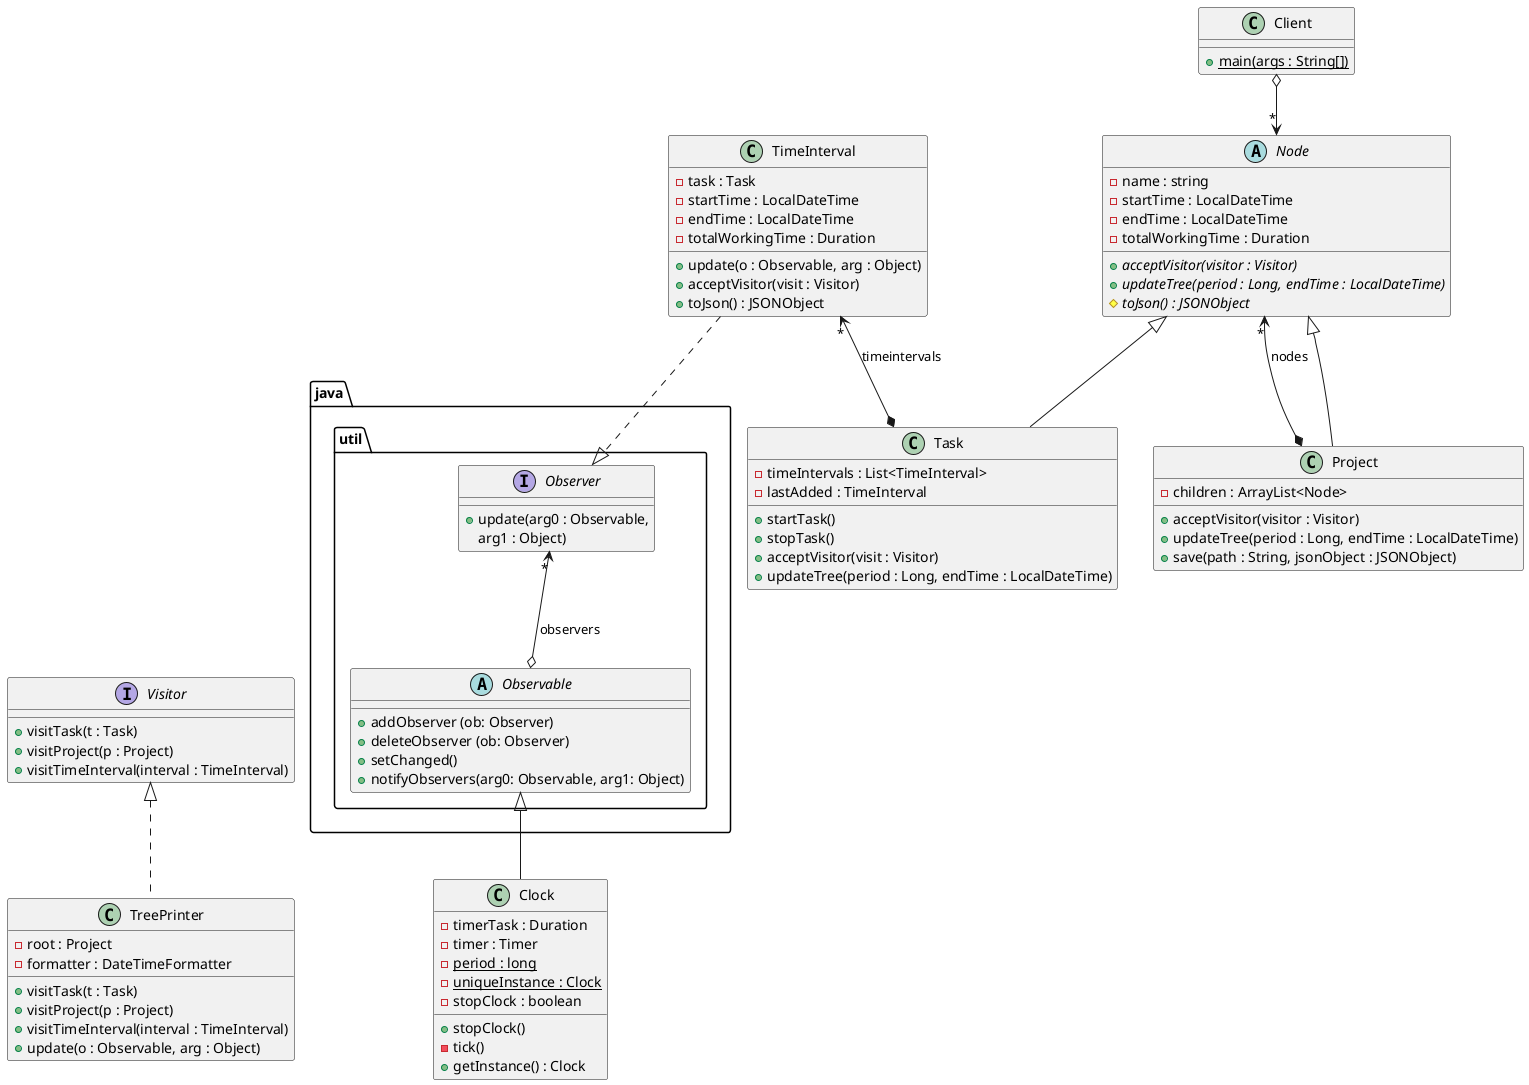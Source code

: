 @startuml

class Project extends Node{
    -children : ArrayList<Node>
    +acceptVisitor(visitor : Visitor)
    +updateTree(period : Long, endTime : LocalDateTime)
    +save(path : String, jsonObject : JSONObject)
}

abstract class Node {
    -name : string
    -startTime : LocalDateTime
    -endTime : LocalDateTime
    -totalWorkingTime : Duration
    +{abstract} acceptVisitor(visitor : Visitor)
    +{abstract} updateTree(period : Long, endTime : LocalDateTime)
    #{abstract} toJson() : JSONObject
}

class Task extends Node{
    -timeIntervals : List<TimeInterval>
    -lastAdded : TimeInterval
    +startTask()
    +stopTask()
    +acceptVisitor(visit : Visitor)
    +updateTree(period : Long, endTime : LocalDateTime)

}

class Client {
+ {static}main(args : String[])
}

class TimeInterval {
    -task : Task
    -startTime : LocalDateTime
    -endTime : LocalDateTime
    -totalWorkingTime : Duration
    +update(o : Observable, arg : Object)
    +acceptVisitor(visit : Visitor)
    +toJson() : JSONObject
}
package java.util <<Folder>> {
    interface Observer{
        +update(arg0 : Observable,
        arg1 : Object)
    }
    abstract class Observable{
        +addObserver (ob: Observer)
        +deleteObserver (ob: Observer)
        +setChanged()
        +notifyObservers(arg0: Observable, arg1: Object)
    }
}

class Clock{
    -timerTask : Duration
    -timer : Timer
    -{static}period : long
    -{static}uniqueInstance : Clock
    -stopClock : boolean
    +stopClock()
    -tick()
    +getInstance() : Clock
}

interface Visitor {
    +visitTask(t : Task)
    +visitProject(p : Project)
    +visitTimeInterval(interval : TimeInterval)
}
class TreePrinter implements Visitor{
     -root : Project
     -formatter : DateTimeFormatter
     +visitTask(t : Task)
     +visitProject(p : Project)
     +visitTimeInterval(interval : TimeInterval)
     +update(o : Observable, arg : Object)
}
Visitor -[hidden]right- Observable
Node <--* Project : "*" nodes
TimeInterval "*"<--*  Task : timeintervals
TimeInterval ..|> Observer
Observer <--o Observable : "*"observers
Observable <|-- Clock
Client  o-->"*" Node

@enduml
